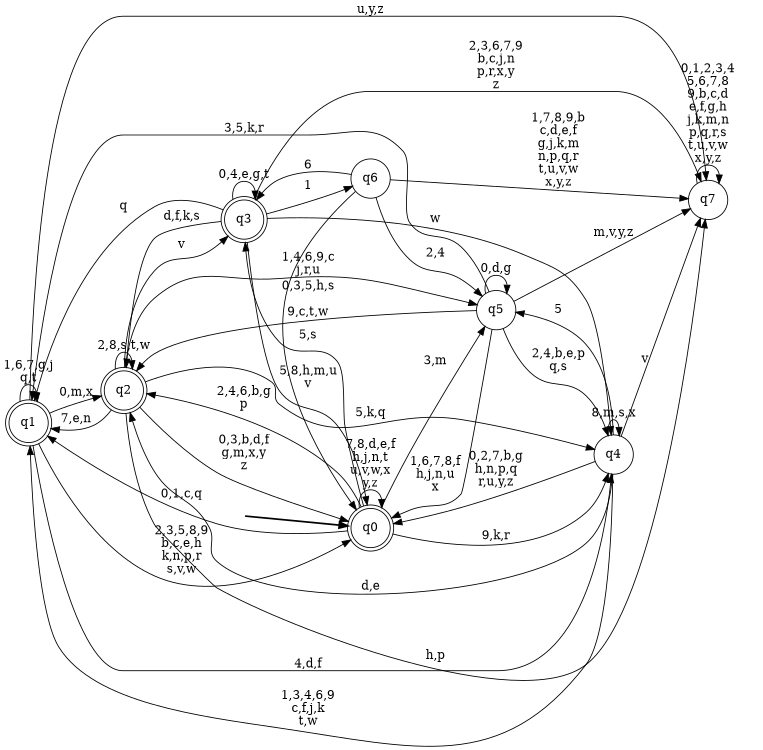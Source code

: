 digraph BlueStar {
__start0 [style = invis, shape = none, label = "", width = 0, height = 0];

rankdir=LR;
size="8,5";

s0 [style="rounded,filled", color="black", fillcolor="white" shape="doublecircle", label="q0"];
s1 [style="rounded,filled", color="black", fillcolor="white" shape="doublecircle", label="q1"];
s2 [style="rounded,filled", color="black", fillcolor="white" shape="doublecircle", label="q2"];
s3 [style="rounded,filled", color="black", fillcolor="white" shape="doublecircle", label="q3"];
s4 [style="filled", color="black", fillcolor="white" shape="circle", label="q4"];
s5 [style="filled", color="black", fillcolor="white" shape="circle", label="q5"];
s6 [style="filled", color="black", fillcolor="white" shape="circle", label="q6"];
s7 [style="filled", color="black", fillcolor="white" shape="circle", label="q7"];
subgraph cluster_main { 
	graph [pad=".75", ranksep="0.15", nodesep="0.15"];
	 style=invis; 
	__start0 -> s0 [penwidth=2];
}
s0 -> s0 [label="7,8,d,e,f\nh,j,n,t\nu,v,w,x\ny,z"];
s0 -> s1 [label="0,1,c,q"];
s0 -> s2 [label="2,4,6,b,g\np"];
s0 -> s3 [label="5,s"];
s0 -> s4 [label="9,k,r"];
s0 -> s5 [label="3,m"];
s1 -> s0 [label="2,3,5,8,9\nb,c,e,h\nk,n,p,r\ns,v,w"];
s1 -> s1 [label="1,6,7,g,j\nq,t"];
s1 -> s2 [label="0,m,x"];
s1 -> s4 [label="4,d,f"];
s1 -> s7 [label="u,y,z"];
s2 -> s0 [label="0,3,b,d,f\ng,m,x,y\nz"];
s2 -> s1 [label="7,e,n"];
s2 -> s2 [label="2,8,s,t,w"];
s2 -> s3 [label="v"];
s2 -> s4 [label="5,k,q"];
s2 -> s5 [label="1,4,6,9,c\nj,r,u"];
s2 -> s7 [label="h,p"];
s3 -> s0 [label="5,8,h,m,u\nv"];
s3 -> s1 [label="q"];
s3 -> s2 [label="d,f,k,s"];
s3 -> s3 [label="0,4,e,g,t"];
s3 -> s4 [label="w"];
s3 -> s6 [label="1"];
s3 -> s7 [label="2,3,6,7,9\nb,c,j,n\np,r,x,y\nz"];
s4 -> s0 [label="0,2,7,b,g\nh,n,p,q\nr,u,y,z"];
s4 -> s1 [label="1,3,4,6,9\nc,f,j,k\nt,w"];
s4 -> s2 [label="d,e"];
s4 -> s4 [label="8,m,s,x"];
s4 -> s5 [label="5"];
s4 -> s7 [label="v"];
s5 -> s0 [label="1,6,7,8,f\nh,j,n,u\nx"];
s5 -> s1 [label="3,5,k,r"];
s5 -> s2 [label="9,c,t,w"];
s5 -> s4 [label="2,4,b,e,p\nq,s"];
s5 -> s5 [label="0,d,g"];
s5 -> s7 [label="m,v,y,z"];
s6 -> s0 [label="0,3,5,h,s"];
s6 -> s3 [label="6"];
s6 -> s5 [label="2,4"];
s6 -> s7 [label="1,7,8,9,b\nc,d,e,f\ng,j,k,m\nn,p,q,r\nt,u,v,w\nx,y,z"];
s7 -> s7 [label="0,1,2,3,4\n5,6,7,8\n9,b,c,d\ne,f,g,h\nj,k,m,n\np,q,r,s\nt,u,v,w\nx,y,z"];

}